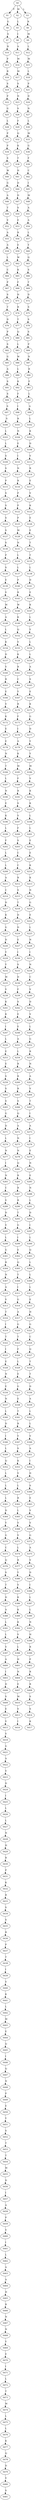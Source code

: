 strict digraph  {
	S0 -> S1 [ label = P ];
	S0 -> S2 [ label = M ];
	S0 -> S3 [ label = L ];
	S1 -> S4 [ label = G ];
	S2 -> S5 [ label = L ];
	S3 -> S6 [ label = R ];
	S4 -> S7 [ label = S ];
	S5 -> S8 [ label = I ];
	S6 -> S9 [ label = M ];
	S7 -> S10 [ label = R ];
	S8 -> S11 [ label = A ];
	S9 -> S12 [ label = L ];
	S10 -> S13 [ label = P ];
	S11 -> S14 [ label = M ];
	S12 -> S15 [ label = M ];
	S13 -> S16 [ label = R ];
	S14 -> S17 [ label = M ];
	S15 -> S18 [ label = L ];
	S16 -> S19 [ label = S ];
	S17 -> S20 [ label = S ];
	S18 -> S21 [ label = P ];
	S19 -> S22 [ label = P ];
	S20 -> S23 [ label = N ];
	S21 -> S24 [ label = D ];
	S22 -> S25 [ label = G ];
	S23 -> S26 [ label = S ];
	S24 -> S27 [ label = N ];
	S25 -> S28 [ label = L ];
	S26 -> S29 [ label = F ];
	S27 -> S30 [ label = L ];
	S28 -> S31 [ label = P ];
	S29 -> S32 [ label = Q ];
	S30 -> S33 [ label = M ];
	S31 -> S34 [ label = P ];
	S32 -> S35 [ label = K ];
	S33 -> S36 [ label = G ];
	S34 -> S37 [ label = S ];
	S35 -> S38 [ label = T ];
	S36 -> S39 [ label = F ];
	S37 -> S40 [ label = W ];
	S38 -> S41 [ label = H ];
	S39 -> S42 [ label = C ];
	S40 -> S43 [ label = G ];
	S41 -> S44 [ label = D ];
	S42 -> S45 [ label = I ];
	S43 -> S46 [ label = A ];
	S44 -> S47 [ label = D ];
	S45 -> S48 [ label = M ];
	S46 -> S49 [ label = T ];
	S47 -> S50 [ label = S ];
	S48 -> S51 [ label = A ];
	S49 -> S52 [ label = V ];
	S50 -> S53 [ label = E ];
	S51 -> S54 [ label = A ];
	S52 -> S55 [ label = A ];
	S53 -> S56 [ label = R ];
	S54 -> S57 [ label = L ];
	S55 -> S58 [ label = A ];
	S56 -> S59 [ label = E ];
	S57 -> S60 [ label = Y ];
	S58 -> S61 [ label = L ];
	S59 -> S62 [ label = W ];
	S60 -> S63 [ label = Q ];
	S61 -> S64 [ label = C ];
	S62 -> S65 [ label = K ];
	S63 -> S66 [ label = S ];
	S64 -> S67 [ label = P ];
	S65 -> S68 [ label = F ];
	S66 -> S69 [ label = T ];
	S67 -> S70 [ label = S ];
	S68 -> S71 [ label = H ];
	S69 -> S72 [ label = D ];
	S70 -> S73 [ label = T ];
	S71 -> S74 [ label = R ];
	S72 -> S75 [ label = S ];
	S73 -> S76 [ label = D ];
	S74 -> S77 [ label = T ];
	S75 -> S78 [ label = S ];
	S76 -> S79 [ label = P ];
	S77 -> S80 [ label = Q ];
	S78 -> S81 [ label = S ];
	S79 -> S82 [ label = S ];
	S80 -> S83 [ label = L ];
	S81 -> S84 [ label = P ];
	S82 -> S85 [ label = G ];
	S83 -> S86 [ label = W ];
	S84 -> S87 [ label = N ];
	S85 -> S88 [ label = A ];
	S86 -> S89 [ label = L ];
	S87 -> S90 [ label = R ];
	S88 -> S91 [ label = S ];
	S89 -> S92 [ label = K ];
	S90 -> S93 [ label = F ];
	S91 -> S94 [ label = S ];
	S92 -> S95 [ label = F ];
	S93 -> S96 [ label = L ];
	S94 -> S97 [ label = S ];
	S95 -> S98 [ label = I ];
	S96 -> S99 [ label = A ];
	S97 -> S100 [ label = S ];
	S98 -> S101 [ label = R ];
	S99 -> S102 [ label = L ];
	S100 -> S103 [ label = L ];
	S101 -> S104 [ label = N ];
	S102 -> S105 [ label = K ];
	S103 -> S106 [ label = L ];
	S104 -> S107 [ label = E ];
	S105 -> S108 [ label = D ];
	S106 -> S109 [ label = S ];
	S107 -> S110 [ label = I ];
	S108 -> S111 [ label = V ];
	S109 -> S112 [ label = S ];
	S110 -> S113 [ label = N ];
	S111 -> S114 [ label = R ];
	S112 -> S115 [ label = P ];
	S113 -> S116 [ label = R ];
	S114 -> S117 [ label = E ];
	S115 -> S118 [ label = S ];
	S116 -> S119 [ label = P ];
	S117 -> S120 [ label = V ];
	S118 -> S121 [ label = S ];
	S119 -> S122 [ label = P ];
	S120 -> S123 [ label = K ];
	S121 -> S124 [ label = S ];
	S122 -> S125 [ label = P ];
	S123 -> S126 [ label = E ];
	S124 -> S127 [ label = S ];
	S125 -> S128 [ label = M ];
	S126 -> S129 [ label = E ];
	S127 -> S130 [ label = S ];
	S128 -> S131 [ label = N ];
	S129 -> S132 [ label = T ];
	S130 -> S133 [ label = P ];
	S131 -> S134 [ label = L ];
	S132 -> S135 [ label = T ];
	S133 -> S136 [ label = S ];
	S134 -> S137 [ label = L ];
	S135 -> S138 [ label = L ];
	S136 -> S139 [ label = E ];
	S137 -> S140 [ label = P ];
	S138 -> S141 [ label = D ];
	S139 -> S142 [ label = V ];
	S140 -> S143 [ label = R ];
	S141 -> S144 [ label = E ];
	S142 -> S145 [ label = M ];
	S143 -> S146 [ label = W ];
	S144 -> S147 [ label = K ];
	S145 -> S148 [ label = A ];
	S146 -> S149 [ label = K ];
	S147 -> S150 [ label = L ];
	S148 -> S151 [ label = L ];
	S149 -> S152 [ label = Q ];
	S150 -> S153 [ label = Y ];
	S151 -> S154 [ label = K ];
	S152 -> S155 [ label = V ];
	S153 -> S156 [ label = L ];
	S154 -> S157 [ label = D ];
	S155 -> S158 [ label = K ];
	S156 -> S159 [ label = L ];
	S157 -> S160 [ label = V ];
	S158 -> S161 [ label = R ];
	S159 -> S162 [ label = A ];
	S160 -> S163 [ label = R ];
	S161 -> S164 [ label = C ];
	S162 -> S165 [ label = S ];
	S163 -> S166 [ label = E ];
	S164 -> S167 [ label = Y ];
	S165 -> S168 [ label = E ];
	S166 -> S169 [ label = V ];
	S167 -> S170 [ label = R ];
	S168 -> S171 [ label = K ];
	S169 -> S172 [ label = K ];
	S170 -> S173 [ label = F ];
	S171 -> S174 [ label = G ];
	S172 -> S175 [ label = E ];
	S173 -> S176 [ label = I ];
	S174 -> S177 [ label = D ];
	S175 -> S178 [ label = E ];
	S176 -> S179 [ label = A ];
	S177 -> S180 [ label = Y ];
	S178 -> S181 [ label = N ];
	S179 -> S182 [ label = K ];
	S180 -> S183 [ label = Y ];
	S181 -> S184 [ label = T ];
	S182 -> S185 [ label = M ];
	S183 -> S186 [ label = M ];
	S184 -> S187 [ label = L ];
	S185 -> S188 [ label = F ];
	S186 -> S189 [ label = V ];
	S187 -> S190 [ label = N ];
	S188 -> S191 [ label = R ];
	S189 -> S192 [ label = K ];
	S190 -> S193 [ label = E ];
	S191 -> S194 [ label = S ];
	S192 -> S195 [ label = K ];
	S193 -> S196 [ label = K ];
	S194 -> S197 [ label = V ];
	S195 -> S198 [ label = L ];
	S196 -> S199 [ label = L ];
	S197 -> S200 [ label = F ];
	S198 -> S201 [ label = L ];
	S199 -> S202 [ label = F ];
	S200 -> S203 [ label = S ];
	S201 -> S204 [ label = E ];
	S202 -> S205 [ label = L ];
	S203 -> S206 [ label = C ];
	S204 -> S207 [ label = E ];
	S205 -> S208 [ label = L ];
	S206 -> S209 [ label = C ];
	S207 -> S210 [ label = K ];
	S208 -> S211 [ label = A ];
	S209 -> S212 [ label = R ];
	S210 -> S213 [ label = K ];
	S211 -> S214 [ label = C ];
	S212 -> S215 [ label = S ];
	S213 -> S216 [ label = N ];
	S214 -> S217 [ label = D ];
	S215 -> S218 [ label = T ];
	S216 -> S219 [ label = G ];
	S217 -> S220 [ label = K ];
	S218 -> S221 [ label = D ];
	S219 -> S222 [ label = E ];
	S220 -> S223 [ label = G ];
	S221 -> S224 [ label = D ];
	S222 -> S225 [ label = L ];
	S223 -> S226 [ label = D ];
	S224 -> S227 [ label = E ];
	S225 -> S228 [ label = N ];
	S226 -> S229 [ label = Y ];
	S227 -> S230 [ label = I ];
	S228 -> S231 [ label = I ];
	S229 -> S232 [ label = Y ];
	S230 -> S233 [ label = S ];
	S231 -> S234 [ label = N ];
	S232 -> S235 [ label = M ];
	S233 -> S236 [ label = D ];
	S234 -> S237 [ label = C ];
	S235 -> S238 [ label = V ];
	S236 -> S239 [ label = F ];
	S237 -> S240 [ label = V ];
	S238 -> S241 [ label = K ];
	S239 -> S242 [ label = S ];
	S240 -> S243 [ label = D ];
	S241 -> S244 [ label = K ];
	S242 -> S245 [ label = E ];
	S243 -> S246 [ label = V ];
	S244 -> S247 [ label = I ];
	S245 -> S248 [ label = E ];
	S246 -> S249 [ label = L ];
	S247 -> S250 [ label = L ];
	S248 -> S251 [ label = A ];
	S249 -> S252 [ label = G ];
	S250 -> S253 [ label = E ];
	S251 -> S254 [ label = L ];
	S252 -> S255 [ label = R ];
	S253 -> S256 [ label = E ];
	S254 -> S257 [ label = R ];
	S255 -> S258 [ label = N ];
	S256 -> S259 [ label = S ];
	S257 -> S260 [ label = R ];
	S258 -> S261 [ label = A ];
	S259 -> S262 [ label = S ];
	S260 -> S263 [ label = R ];
	S261 -> S264 [ label = V ];
	S262 -> S265 [ label = S ];
	S263 -> S266 [ label = S ];
	S264 -> S267 [ label = T ];
	S265 -> S268 [ label = G ];
	S266 -> S269 [ label = Q ];
	S267 -> S270 [ label = I ];
	S268 -> S271 [ label = D ];
	S269 -> S272 [ label = A ];
	S270 -> S273 [ label = A ];
	S271 -> S274 [ label = L ];
	S272 -> S275 [ label = N ];
	S273 -> S276 [ label = I ];
	S274 -> S277 [ label = N ];
	S275 -> S278 [ label = N ];
	S276 -> S279 [ label = E ];
	S277 -> S280 [ label = I ];
	S278 -> S281 [ label = Q ];
	S279 -> S282 [ label = N ];
	S280 -> S283 [ label = N ];
	S281 -> S284 [ label = R ];
	S282 -> S285 [ label = E ];
	S283 -> S286 [ label = C ];
	S284 -> S287 [ label = R ];
	S285 -> S288 [ label = N ];
	S286 -> S289 [ label = V ];
	S287 -> S290 [ label = R ];
	S288 -> S291 [ label = L ];
	S289 -> S292 [ label = D ];
	S290 -> S293 [ label = T ];
	S291 -> S294 [ label = D ];
	S292 -> S295 [ label = V ];
	S293 -> S296 [ label = G ];
	S294 -> S297 [ label = I ];
	S295 -> S298 [ label = L ];
	S296 -> S299 [ label = I ];
	S297 -> S300 [ label = L ];
	S298 -> S301 [ label = G ];
	S299 -> S302 [ label = E ];
	S300 -> S303 [ label = Q ];
	S301 -> S304 [ label = R ];
	S302 -> S305 [ label = Q ];
	S303 -> S306 [ label = L ];
	S304 -> S307 [ label = N ];
	S305 -> S308 [ label = T ];
	S306 -> S309 [ label = L ];
	S307 -> S310 [ label = A ];
	S308 -> S311 [ label = I ];
	S309 -> S312 [ label = L ];
	S310 -> S313 [ label = V ];
	S311 -> S314 [ label = G ];
	S312 -> S315 [ label = E ];
	S313 -> S316 [ label = T ];
	S314 -> S317 [ label = A ];
	S315 -> S318 [ label = H ];
	S316 -> S319 [ label = I ];
	S317 -> S320 [ label = G ];
	S318 -> S321 [ label = G ];
	S319 -> S322 [ label = T ];
	S320 -> S323 [ label = T ];
	S321 -> S324 [ label = C ];
	S322 -> S325 [ label = I ];
	S323 -> S326 [ label = F ];
	S324 -> S327 [ label = Q ];
	S325 -> S328 [ label = E ];
	S326 -> S329 [ label = L ];
	S327 -> S330 [ label = T ];
	S328 -> S331 [ label = N ];
	S329 -> S332 [ label = E ];
	S330 -> S333 [ label = T ];
	S331 -> S334 [ label = E ];
	S332 -> S335 [ label = G ];
	S333 -> S336 [ label = D ];
	S334 -> S337 [ label = N ];
	S335 -> S338 [ label = E ];
	S336 -> S339 [ label = A ];
	S337 -> S340 [ label = L ];
	S338 -> S341 [ label = T ];
	S339 -> S342 [ label = L ];
	S340 -> S343 [ label = D ];
	S341 -> S344 [ label = R ];
	S342 -> S345 [ label = L ];
	S343 -> S346 [ label = I ];
	S344 -> S347 [ label = Y ];
	S345 -> S348 [ label = V ];
	S346 -> S349 [ label = L ];
	S347 -> S350 [ label = S ];
	S348 -> S351 [ label = A ];
	S349 -> S352 [ label = Q ];
	S350 -> S353 [ label = K ];
	S351 -> S354 [ label = I ];
	S352 -> S355 [ label = L ];
	S353 -> S356 [ label = V ];
	S354 -> S357 [ label = D ];
	S355 -> S358 [ label = L ];
	S356 -> S359 [ label = L ];
	S357 -> S360 [ label = S ];
	S358 -> S361 [ label = L ];
	S359 -> S362 [ label = R ];
	S360 -> S363 [ label = E ];
	S361 -> S364 [ label = D ];
	S362 -> S365 [ label = L ];
	S363 -> S366 [ label = V ];
	S364 -> S367 [ label = Y ];
	S365 -> S368 [ label = V ];
	S366 -> S369 [ label = V ];
	S367 -> S370 [ label = G ];
	S368 -> S371 [ label = V ];
	S369 -> S372 [ label = G ];
	S370 -> S373 [ label = C ];
	S371 -> S374 [ label = L ];
	S372 -> S375 [ label = A ];
	S373 -> S376 [ label = Q ];
	S374 -> S377 [ label = R ];
	S375 -> S378 [ label = V ];
	S376 -> S379 [ label = S ];
	S377 -> S380 [ label = Y ];
	S378 -> S381 [ label = D ];
	S379 -> S382 [ label = T ];
	S380 -> S383 [ label = V ];
	S381 -> S384 [ label = I ];
	S382 -> S385 [ label = D ];
	S383 -> S386 [ label = K ];
	S384 -> S387 [ label = L ];
	S385 -> S388 [ label = A ];
	S386 -> S389 [ label = K ];
	S387 -> S390 [ label = L ];
	S388 -> S391 [ label = L ];
	S389 -> S392 [ label = K ];
	S390 -> S393 [ label = N ];
	S391 -> S394 [ label = L ];
	S392 -> S395 [ label = V ];
	S393 -> S396 [ label = H ];
	S394 -> S397 [ label = V ];
	S395 -> S398 [ label = L ];
	S396 -> S399 [ label = R ];
	S397 -> S400 [ label = A ];
	S398 -> S401 [ label = H ];
	S399 -> S402 [ label = P ];
	S400 -> S403 [ label = I ];
	S401 -> S404 [ label = N ];
	S402 -> S405 [ label = R ];
	S403 -> S406 [ label = D ];
	S404 -> S407 [ label = E ];
	S405 -> S408 [ label = R ];
	S406 -> S409 [ label = S ];
	S407 -> S410 [ label = M ];
	S408 -> S411 [ label = S ];
	S409 -> S412 [ label = E ];
	S410 -> S413 [ label = V ];
	S411 -> S414 [ label = S ];
	S412 -> S415 [ label = V ];
	S413 -> S416 [ label = I ];
	S414 -> S417 [ label = K ];
	S415 -> S418 [ label = V ];
	S418 -> S421 [ label = G ];
	S421 -> S422 [ label = A ];
	S422 -> S423 [ label = V ];
	S423 -> S424 [ label = D ];
	S424 -> S425 [ label = I ];
	S425 -> S426 [ label = L ];
	S426 -> S427 [ label = L ];
	S427 -> S428 [ label = N ];
	S428 -> S429 [ label = H ];
	S429 -> S430 [ label = R ];
	S430 -> S431 [ label = P ];
	S431 -> S432 [ label = K ];
	S432 -> S433 [ label = R ];
	S433 -> S434 [ label = S ];
	S434 -> S435 [ label = S ];
	S435 -> S436 [ label = R ];
	S436 -> S437 [ label = P ];
	S437 -> S438 [ label = T ];
	S438 -> S439 [ label = I ];
	S439 -> S440 [ label = V ];
	S440 -> S441 [ label = K ];
	S441 -> S442 [ label = L ];
	S442 -> S443 [ label = M ];
	S443 -> S444 [ label = E ];
	S444 -> S445 [ label = Q ];
	S445 -> S446 [ label = I ];
	S446 -> S447 [ label = Q ];
	S447 -> S448 [ label = N ];
	S448 -> S449 [ label = P ];
	S449 -> S450 [ label = E ];
	S450 -> S451 [ label = Y ];
	S451 -> S452 [ label = S ];
	S452 -> S453 [ label = T ];
	S453 -> S454 [ label = T ];
	S454 -> S455 [ label = M ];
	S455 -> S456 [ label = D ];
	S456 -> S457 [ label = I ];
	S457 -> S458 [ label = A ];
	S458 -> S459 [ label = P ];
	S459 -> S460 [ label = V ];
	S460 -> S461 [ label = I ];
	S461 -> S462 [ label = L ];
	S462 -> S463 [ label = A ];
	S463 -> S464 [ label = A ];
	S464 -> S465 [ label = H ];
	S465 -> S466 [ label = R ];
	S466 -> S467 [ label = N ];
	S467 -> S468 [ label = N ];
	S468 -> S469 [ label = Y ];
	S469 -> S470 [ label = E ];
	S470 -> S471 [ label = I ];
	S471 -> S472 [ label = L ];
	S472 -> S473 [ label = T ];
	S473 -> S474 [ label = M ];
	S474 -> S475 [ label = L ];
	S475 -> S476 [ label = L ];
	S476 -> S477 [ label = K ];
	S477 -> S478 [ label = Q ];
	S478 -> S479 [ label = D ];
	S479 -> S480 [ label = V ];
	S480 -> S481 [ label = S ];
}
